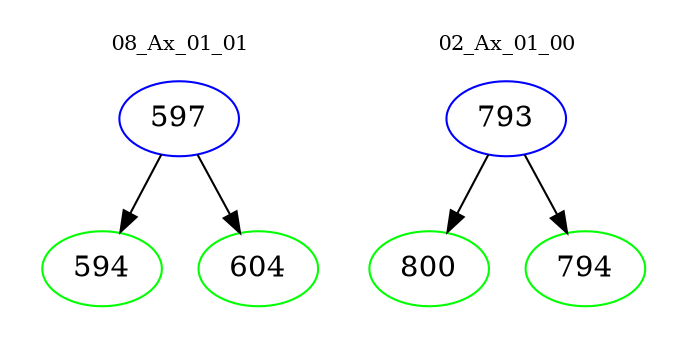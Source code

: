digraph{
subgraph cluster_0 {
color = white
label = "08_Ax_01_01";
fontsize=10;
T0_597 [label="597", color="blue"]
T0_597 -> T0_594 [color="black"]
T0_594 [label="594", color="green"]
T0_597 -> T0_604 [color="black"]
T0_604 [label="604", color="green"]
}
subgraph cluster_1 {
color = white
label = "02_Ax_01_00";
fontsize=10;
T1_793 [label="793", color="blue"]
T1_793 -> T1_800 [color="black"]
T1_800 [label="800", color="green"]
T1_793 -> T1_794 [color="black"]
T1_794 [label="794", color="green"]
}
}
